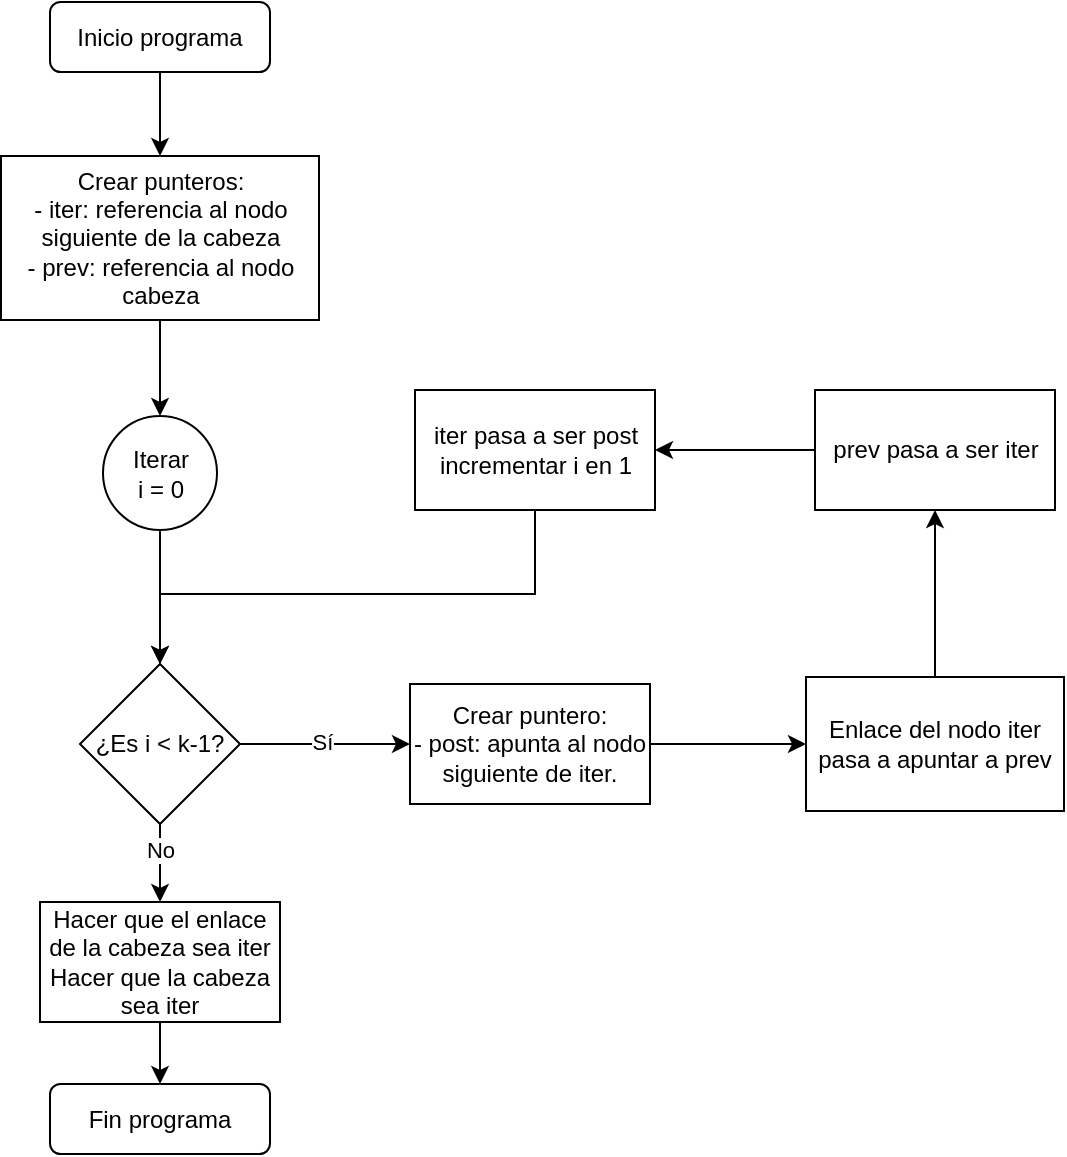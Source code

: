 <mxfile version="27.1.4">
  <diagram name="Page-1" id="fuhJcxHv_VpycbfwJUJl">
    <mxGraphModel dx="934" dy="591" grid="0" gridSize="10" guides="1" tooltips="1" connect="1" arrows="1" fold="1" page="0" pageScale="1" pageWidth="850" pageHeight="1100" math="0" shadow="0">
      <root>
        <mxCell id="0" />
        <mxCell id="1" parent="0" />
        <mxCell id="sLHALUaEl5OSU6PX1_0j-6" value="" style="edgeStyle=orthogonalEdgeStyle;rounded=0;orthogonalLoop=1;jettySize=auto;html=1;" edge="1" parent="1" source="sLHALUaEl5OSU6PX1_0j-2" target="sLHALUaEl5OSU6PX1_0j-5">
          <mxGeometry relative="1" as="geometry" />
        </mxCell>
        <mxCell id="sLHALUaEl5OSU6PX1_0j-2" value="&lt;div&gt;Crear punteros:&lt;/div&gt;&lt;div&gt;- iter: referencia al nodo siguiente de la cabeza&lt;/div&gt;&lt;div&gt;- prev: referencia al nodo cabeza&lt;/div&gt;" style="rounded=0;whiteSpace=wrap;html=1;" vertex="1" parent="1">
          <mxGeometry x="99.5" y="99" width="159" height="82" as="geometry" />
        </mxCell>
        <mxCell id="sLHALUaEl5OSU6PX1_0j-4" value="" style="edgeStyle=orthogonalEdgeStyle;rounded=0;orthogonalLoop=1;jettySize=auto;html=1;" edge="1" parent="1" source="sLHALUaEl5OSU6PX1_0j-3" target="sLHALUaEl5OSU6PX1_0j-2">
          <mxGeometry relative="1" as="geometry" />
        </mxCell>
        <mxCell id="sLHALUaEl5OSU6PX1_0j-3" value="&lt;div&gt;Inicio programa&lt;/div&gt;" style="rounded=1;whiteSpace=wrap;html=1;" vertex="1" parent="1">
          <mxGeometry x="124" y="22" width="110" height="35" as="geometry" />
        </mxCell>
        <mxCell id="sLHALUaEl5OSU6PX1_0j-8" value="" style="edgeStyle=orthogonalEdgeStyle;rounded=0;orthogonalLoop=1;jettySize=auto;html=1;" edge="1" parent="1" source="sLHALUaEl5OSU6PX1_0j-5" target="sLHALUaEl5OSU6PX1_0j-7">
          <mxGeometry relative="1" as="geometry" />
        </mxCell>
        <mxCell id="sLHALUaEl5OSU6PX1_0j-5" value="&lt;div&gt;Iterar&lt;/div&gt;&lt;div&gt;i = 0&lt;/div&gt;" style="ellipse;whiteSpace=wrap;html=1;aspect=fixed;" vertex="1" parent="1">
          <mxGeometry x="150.5" y="229" width="57" height="57" as="geometry" />
        </mxCell>
        <mxCell id="sLHALUaEl5OSU6PX1_0j-10" value="" style="edgeStyle=orthogonalEdgeStyle;rounded=0;orthogonalLoop=1;jettySize=auto;html=1;" edge="1" parent="1" source="sLHALUaEl5OSU6PX1_0j-7" target="sLHALUaEl5OSU6PX1_0j-9">
          <mxGeometry relative="1" as="geometry" />
        </mxCell>
        <mxCell id="sLHALUaEl5OSU6PX1_0j-15" value="No" style="edgeLabel;html=1;align=center;verticalAlign=middle;resizable=0;points=[];" vertex="1" connectable="0" parent="sLHALUaEl5OSU6PX1_0j-10">
          <mxGeometry x="-0.366" relative="1" as="geometry">
            <mxPoint as="offset" />
          </mxGeometry>
        </mxCell>
        <mxCell id="sLHALUaEl5OSU6PX1_0j-17" value="" style="edgeStyle=orthogonalEdgeStyle;rounded=0;orthogonalLoop=1;jettySize=auto;html=1;" edge="1" parent="1" source="sLHALUaEl5OSU6PX1_0j-7" target="sLHALUaEl5OSU6PX1_0j-16">
          <mxGeometry relative="1" as="geometry" />
        </mxCell>
        <mxCell id="sLHALUaEl5OSU6PX1_0j-18" value="Sí" style="edgeLabel;html=1;align=center;verticalAlign=middle;resizable=0;points=[];" vertex="1" connectable="0" parent="sLHALUaEl5OSU6PX1_0j-17">
          <mxGeometry x="-0.033" y="1" relative="1" as="geometry">
            <mxPoint as="offset" />
          </mxGeometry>
        </mxCell>
        <mxCell id="sLHALUaEl5OSU6PX1_0j-7" value="¿Es i &amp;lt; k-1?" style="rhombus;whiteSpace=wrap;html=1;" vertex="1" parent="1">
          <mxGeometry x="139" y="353" width="80" height="80" as="geometry" />
        </mxCell>
        <mxCell id="sLHALUaEl5OSU6PX1_0j-12" value="" style="edgeStyle=orthogonalEdgeStyle;rounded=0;orthogonalLoop=1;jettySize=auto;html=1;" edge="1" parent="1" source="sLHALUaEl5OSU6PX1_0j-9" target="sLHALUaEl5OSU6PX1_0j-11">
          <mxGeometry relative="1" as="geometry" />
        </mxCell>
        <mxCell id="sLHALUaEl5OSU6PX1_0j-9" value="&lt;div&gt;Hacer que el enlace de la cabeza sea iter&lt;/div&gt;&lt;div&gt;Hacer que la cabeza sea iter&lt;/div&gt;" style="whiteSpace=wrap;html=1;" vertex="1" parent="1">
          <mxGeometry x="119" y="472" width="120" height="60" as="geometry" />
        </mxCell>
        <mxCell id="sLHALUaEl5OSU6PX1_0j-11" value="Fin programa" style="rounded=1;whiteSpace=wrap;html=1;" vertex="1" parent="1">
          <mxGeometry x="124" y="563" width="110" height="35" as="geometry" />
        </mxCell>
        <mxCell id="sLHALUaEl5OSU6PX1_0j-20" value="" style="edgeStyle=orthogonalEdgeStyle;rounded=0;orthogonalLoop=1;jettySize=auto;html=1;" edge="1" parent="1" source="sLHALUaEl5OSU6PX1_0j-16" target="sLHALUaEl5OSU6PX1_0j-19">
          <mxGeometry relative="1" as="geometry" />
        </mxCell>
        <mxCell id="sLHALUaEl5OSU6PX1_0j-16" value="&lt;div&gt;Crear puntero:&lt;/div&gt;&lt;div&gt;- post: apunta al nodo siguiente de iter.&lt;/div&gt;" style="whiteSpace=wrap;html=1;" vertex="1" parent="1">
          <mxGeometry x="304" y="363" width="120" height="60" as="geometry" />
        </mxCell>
        <mxCell id="sLHALUaEl5OSU6PX1_0j-22" value="" style="edgeStyle=orthogonalEdgeStyle;rounded=0;orthogonalLoop=1;jettySize=auto;html=1;" edge="1" parent="1" source="sLHALUaEl5OSU6PX1_0j-19" target="sLHALUaEl5OSU6PX1_0j-21">
          <mxGeometry relative="1" as="geometry" />
        </mxCell>
        <mxCell id="sLHALUaEl5OSU6PX1_0j-19" value="Enlace del nodo iter pasa a apuntar a prev" style="whiteSpace=wrap;html=1;" vertex="1" parent="1">
          <mxGeometry x="502" y="359.5" width="129" height="67" as="geometry" />
        </mxCell>
        <mxCell id="sLHALUaEl5OSU6PX1_0j-24" value="" style="edgeStyle=orthogonalEdgeStyle;rounded=0;orthogonalLoop=1;jettySize=auto;html=1;" edge="1" parent="1" source="sLHALUaEl5OSU6PX1_0j-21" target="sLHALUaEl5OSU6PX1_0j-23">
          <mxGeometry relative="1" as="geometry" />
        </mxCell>
        <mxCell id="sLHALUaEl5OSU6PX1_0j-21" value="prev pasa a ser iter" style="whiteSpace=wrap;html=1;" vertex="1" parent="1">
          <mxGeometry x="506.5" y="216" width="120" height="60" as="geometry" />
        </mxCell>
        <mxCell id="sLHALUaEl5OSU6PX1_0j-25" style="edgeStyle=orthogonalEdgeStyle;rounded=0;orthogonalLoop=1;jettySize=auto;html=1;entryX=0.5;entryY=0;entryDx=0;entryDy=0;" edge="1" parent="1" source="sLHALUaEl5OSU6PX1_0j-23" target="sLHALUaEl5OSU6PX1_0j-7">
          <mxGeometry relative="1" as="geometry">
            <Array as="points">
              <mxPoint x="367" y="318" />
              <mxPoint x="179" y="318" />
            </Array>
          </mxGeometry>
        </mxCell>
        <mxCell id="sLHALUaEl5OSU6PX1_0j-23" value="&lt;div&gt;iter pasa a ser post&lt;/div&gt;&lt;div&gt;incrementar i en 1&lt;/div&gt;" style="whiteSpace=wrap;html=1;" vertex="1" parent="1">
          <mxGeometry x="306.5" y="216" width="120" height="60" as="geometry" />
        </mxCell>
      </root>
    </mxGraphModel>
  </diagram>
</mxfile>
